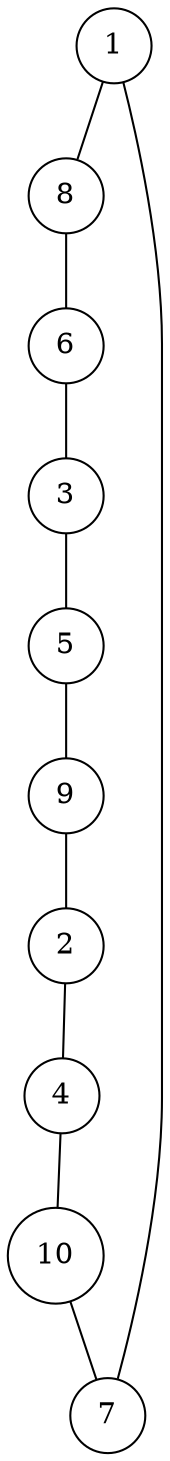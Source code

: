 graph random1075790 {
	node [shape=circle fillcolor=white]
	1 [ pos = "3.726338,3.102729!"]
	2 [ pos = "0.615393,4.454147!"]
	3 [ pos = "4.901108,0.797861!"]
	4 [ pos = "1.464152,4.601076!"]
	5 [ pos = "4.418230,1.203551!"]
	6 [ pos = "4.918103,1.670687!"]
	7 [ pos = "5.000000,4.111759!"]
	8 [ pos = "4.354668,2.100113!"]
	9 [ pos = "0.868830,2.497979!"]
	10 [ pos = "3.879877,4.852902!"]

	1 -- 8
	2 -- 4
	3 -- 5
	4 -- 10
	5 -- 9
	6 -- 3
	7 -- 1
	8 -- 6
	9 -- 2
	10 -- 7
}